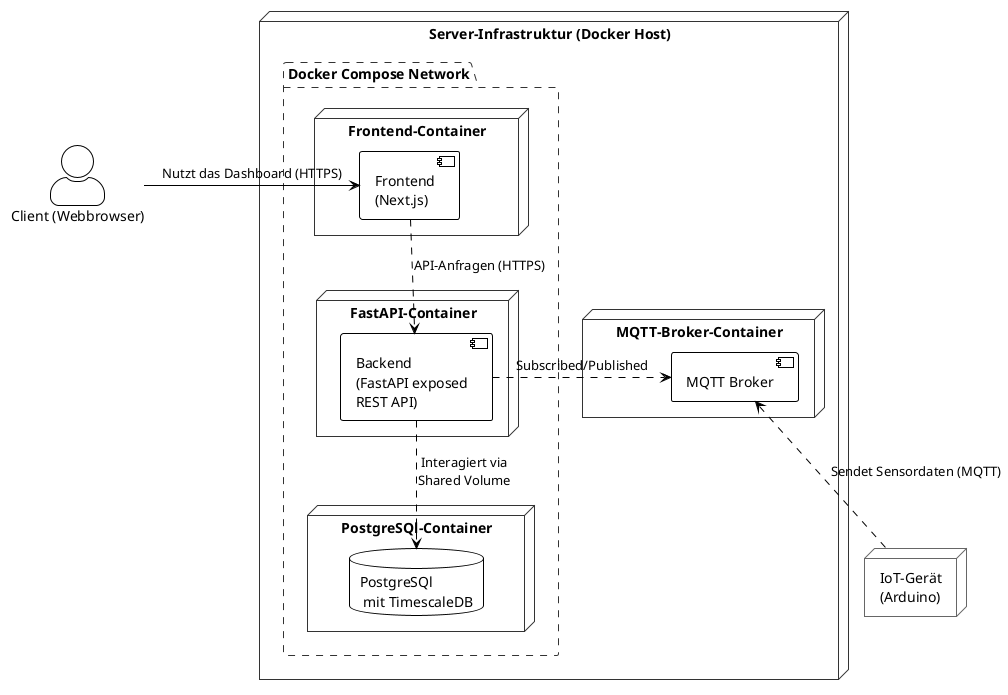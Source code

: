 @startuml
' --- Styling ---
!theme plain
skinparam shadowing false
skinparam actorStyle awesome
skinparam rectangle {
    borderRadius 5
}
skinparam database {
    borderRadius 5
}
skinparam component {
    borderRadius 5
}
skinparam node {
    borderColor #666666
}
' Styling für das Netzwerk-Paket
skinparam package {
    borderColor #333333
    borderStyle dashed
}

' --- Akteure ---
actor "Client (Webbrowser)" as User
node "IoT-Gerät\n(Arduino)" as Device


' --- Deployment-Knoten ---
node "Server-Infrastruktur (Docker Host)" as Server {
    ' Dieses Paket repräsentiert die logische Grenze des Docker Compose Netzwerks
    package "Docker Compose Network" as DockerNetwork {
        node "Frontend-Container" as FrontendContainer {
            component "Frontend\n(Next.js)" as Frontend
        }
        node "FastAPI-Container" as FastAPIContainer {
            component "Backend\n(FastAPI exposed\nREST API)" as Backend
        }
        node "PostgreSQl-Container" as PostgresContainer {
           database "PostgreSQl \n mit TimescaleDB" as Postgres
        }

    }

    node "MQTT-Broker-Container" as MqttBrokerContainer {
        component "MQTT Broker" as MqttBroker
    }
}

' --- Beziehungen und Datenflüsse ---
' Externe Kommunikation zu den exponierten Ports der Container
User -right-> Frontend : Nutzt das Dashboard (HTTPS)
Device .up.> MqttBroker: Sendet Sensordaten (MQTT)

' Interne Kommunikation innerhalb des Docker-Netzwerks
Frontend .down.> Backend : API-Anfragen (HTTPS)
Backend .right.> MqttBroker : Subscribed/Published

' Spezielle Interaktion via Shared Volume, keine Netzwerkkommunikation
Backend ..> Postgres : "Interagiert via\nShared Volume"

@enduml
